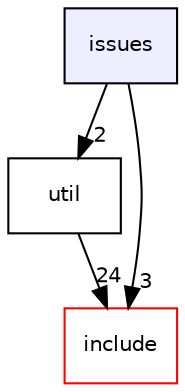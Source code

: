 digraph "issues" {
  compound=true
  node [ fontsize="10", fontname="Helvetica"];
  edge [ labelfontsize="10", labelfontname="Helvetica"];
  dir_55253dd0a173fb9b8cfc16b27b8d74d4 [shape=box, label="issues", style="filled", fillcolor="#eeeeff", pencolor="black", URL="dir_55253dd0a173fb9b8cfc16b27b8d74d4.html"];
  dir_23ec12649285f9fabf3a6b7380226c28 [shape=box label="util" URL="dir_23ec12649285f9fabf3a6b7380226c28.html"];
  dir_d44c64559bbebec7f509842c48db8b23 [shape=box label="include" fillcolor="white" style="filled" color="red" URL="dir_d44c64559bbebec7f509842c48db8b23.html"];
  dir_23ec12649285f9fabf3a6b7380226c28->dir_d44c64559bbebec7f509842c48db8b23 [headlabel="24", labeldistance=1.5 headhref="dir_000011_000005.html"];
  dir_55253dd0a173fb9b8cfc16b27b8d74d4->dir_23ec12649285f9fabf3a6b7380226c28 [headlabel="2", labeldistance=1.5 headhref="dir_000007_000011.html"];
  dir_55253dd0a173fb9b8cfc16b27b8d74d4->dir_d44c64559bbebec7f509842c48db8b23 [headlabel="3", labeldistance=1.5 headhref="dir_000007_000005.html"];
}

